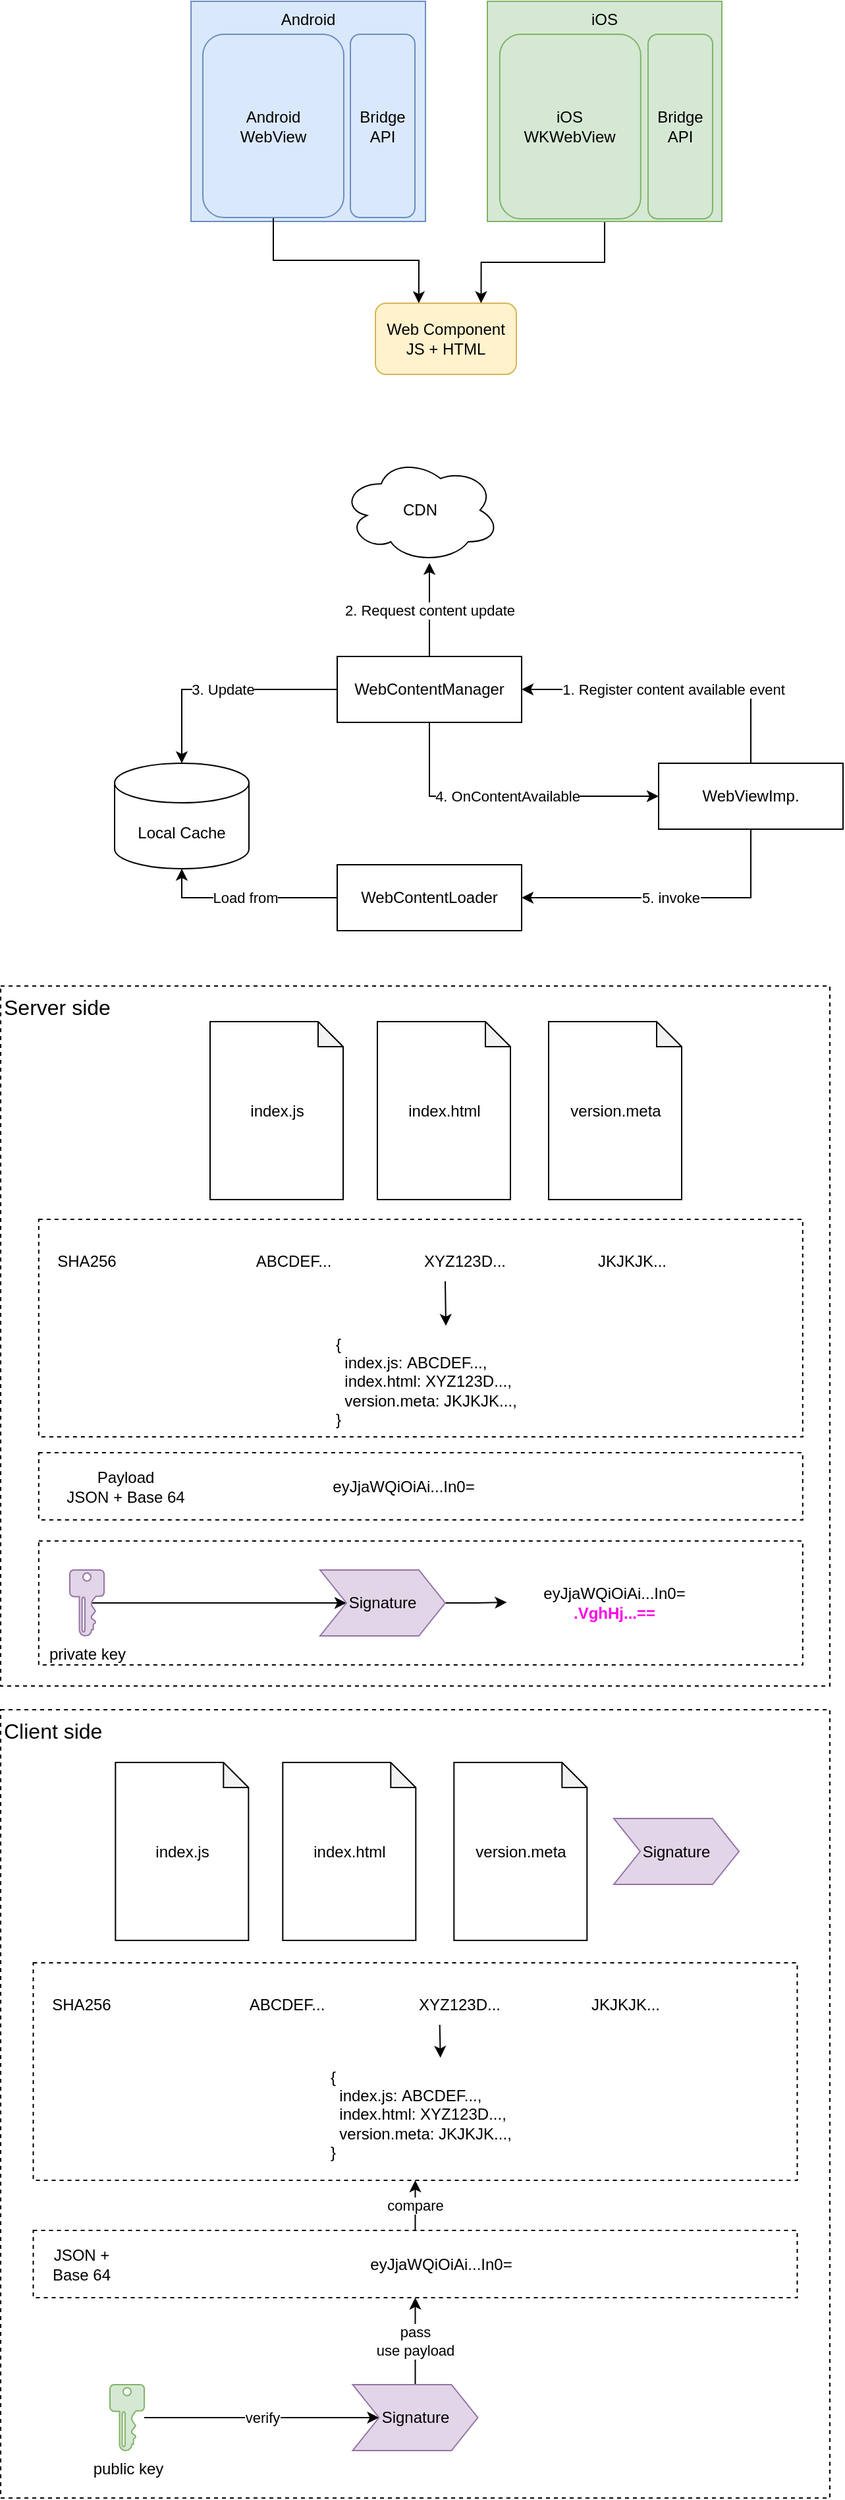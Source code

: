 <mxfile version="24.5.5" type="github">
  <diagram name="第 1 页" id="wfZ_rL4CteSdYkBptZCC">
    <mxGraphModel dx="1468" dy="823" grid="0" gridSize="10" guides="1" tooltips="1" connect="1" arrows="1" fold="1" page="0" pageScale="1" pageWidth="827" pageHeight="1169" math="0" shadow="0">
      <root>
        <mxCell id="0" />
        <mxCell id="1" parent="0" />
        <mxCell id="9EwHLKtkXMk9ry1v1o_7-57" value="" style="rounded=0;whiteSpace=wrap;html=1;dashed=1;" vertex="1" parent="1">
          <mxGeometry x="47.25" y="1844" width="580" height="94" as="geometry" />
        </mxCell>
        <mxCell id="9EwHLKtkXMk9ry1v1o_7-41" value="Server side" style="rounded=0;whiteSpace=wrap;html=1;dashed=1;align=left;verticalAlign=top;fontSize=16;" vertex="1" parent="1">
          <mxGeometry x="22.5" y="805" width="629.5" height="531" as="geometry" />
        </mxCell>
        <mxCell id="9EwHLKtkXMk9ry1v1o_7-39" value="" style="rounded=0;whiteSpace=wrap;html=1;dashed=1;" vertex="1" parent="1">
          <mxGeometry x="51.41" y="1226" width="580" height="94" as="geometry" />
        </mxCell>
        <mxCell id="9EwHLKtkXMk9ry1v1o_7-38" value="" style="rounded=0;whiteSpace=wrap;html=1;dashed=1;" vertex="1" parent="1">
          <mxGeometry x="51.41" y="1159" width="580" height="51" as="geometry" />
        </mxCell>
        <mxCell id="9EwHLKtkXMk9ry1v1o_7-35" value="" style="rounded=0;whiteSpace=wrap;html=1;dashed=1;" vertex="1" parent="1">
          <mxGeometry x="51.41" y="982" width="580" height="165" as="geometry" />
        </mxCell>
        <mxCell id="9EwHLKtkXMk9ry1v1o_7-1" value="Android" style="rounded=0;whiteSpace=wrap;html=1;verticalAlign=top;fillColor=#dae8fc;strokeColor=#6c8ebf;" vertex="1" parent="1">
          <mxGeometry x="167" y="58" width="178" height="167" as="geometry" />
        </mxCell>
        <mxCell id="9EwHLKtkXMk9ry1v1o_7-2" value="Web Component&lt;div&gt;JS + HTML&lt;/div&gt;" style="rounded=1;whiteSpace=wrap;html=1;fillColor=#fff2cc;strokeColor=#d6b656;" vertex="1" parent="1">
          <mxGeometry x="307" y="287" width="107" height="54" as="geometry" />
        </mxCell>
        <mxCell id="9EwHLKtkXMk9ry1v1o_7-8" style="edgeStyle=orthogonalEdgeStyle;rounded=0;orthogonalLoop=1;jettySize=auto;html=1;entryX=0.75;entryY=0;entryDx=0;entryDy=0;" edge="1" parent="1" source="9EwHLKtkXMk9ry1v1o_7-3" target="9EwHLKtkXMk9ry1v1o_7-2">
          <mxGeometry relative="1" as="geometry" />
        </mxCell>
        <mxCell id="9EwHLKtkXMk9ry1v1o_7-3" value="iOS" style="rounded=0;whiteSpace=wrap;html=1;verticalAlign=top;fillColor=#d5e8d4;strokeColor=#82b366;" vertex="1" parent="1">
          <mxGeometry x="392" y="58" width="178" height="167" as="geometry" />
        </mxCell>
        <mxCell id="9EwHLKtkXMk9ry1v1o_7-7" style="edgeStyle=orthogonalEdgeStyle;rounded=0;orthogonalLoop=1;jettySize=auto;html=1;exitX=0.5;exitY=1;exitDx=0;exitDy=0;entryX=0.308;entryY=0;entryDx=0;entryDy=0;entryPerimeter=0;" edge="1" parent="1" source="9EwHLKtkXMk9ry1v1o_7-4" target="9EwHLKtkXMk9ry1v1o_7-2">
          <mxGeometry relative="1" as="geometry" />
        </mxCell>
        <mxCell id="9EwHLKtkXMk9ry1v1o_7-4" value="Android&lt;div&gt;WebView&lt;/div&gt;" style="rounded=1;whiteSpace=wrap;html=1;fillColor=#dae8fc;strokeColor=#6c8ebf;" vertex="1" parent="1">
          <mxGeometry x="176" y="83" width="107" height="139" as="geometry" />
        </mxCell>
        <mxCell id="9EwHLKtkXMk9ry1v1o_7-5" value="iOS&lt;div&gt;WKWebView&lt;br&gt;&lt;/div&gt;" style="rounded=1;whiteSpace=wrap;html=1;fillColor=#d5e8d4;strokeColor=#82b366;" vertex="1" parent="1">
          <mxGeometry x="401.41" y="83" width="107" height="140" as="geometry" />
        </mxCell>
        <mxCell id="9EwHLKtkXMk9ry1v1o_7-9" value="Bridge API" style="rounded=1;whiteSpace=wrap;html=1;fillColor=#dae8fc;strokeColor=#6c8ebf;" vertex="1" parent="1">
          <mxGeometry x="288" y="83" width="49" height="139" as="geometry" />
        </mxCell>
        <mxCell id="9EwHLKtkXMk9ry1v1o_7-10" value="Bridge API" style="rounded=1;whiteSpace=wrap;html=1;fillColor=#d5e8d4;strokeColor=#82b366;" vertex="1" parent="1">
          <mxGeometry x="514" y="83" width="49" height="140" as="geometry" />
        </mxCell>
        <mxCell id="9EwHLKtkXMk9ry1v1o_7-23" value="4. OnContentAvailable" style="edgeStyle=orthogonalEdgeStyle;rounded=0;orthogonalLoop=1;jettySize=auto;html=1;exitX=0.5;exitY=1;exitDx=0;exitDy=0;entryX=0;entryY=0.5;entryDx=0;entryDy=0;" edge="1" parent="1" source="9EwHLKtkXMk9ry1v1o_7-12" target="9EwHLKtkXMk9ry1v1o_7-14">
          <mxGeometry relative="1" as="geometry" />
        </mxCell>
        <mxCell id="9EwHLKtkXMk9ry1v1o_7-12" value="WebContentManager" style="html=1;whiteSpace=wrap;" vertex="1" parent="1">
          <mxGeometry x="278" y="555" width="140" height="50" as="geometry" />
        </mxCell>
        <mxCell id="9EwHLKtkXMk9ry1v1o_7-13" value="WebContentLoader" style="html=1;whiteSpace=wrap;" vertex="1" parent="1">
          <mxGeometry x="278" y="713" width="140" height="50" as="geometry" />
        </mxCell>
        <mxCell id="9EwHLKtkXMk9ry1v1o_7-21" value="1. Register content available event" style="edgeStyle=orthogonalEdgeStyle;rounded=0;orthogonalLoop=1;jettySize=auto;html=1;exitX=0.5;exitY=0;exitDx=0;exitDy=0;entryX=1;entryY=0.5;entryDx=0;entryDy=0;" edge="1" parent="1" source="9EwHLKtkXMk9ry1v1o_7-14" target="9EwHLKtkXMk9ry1v1o_7-12">
          <mxGeometry relative="1" as="geometry" />
        </mxCell>
        <mxCell id="9EwHLKtkXMk9ry1v1o_7-22" value="5. invoke" style="edgeStyle=orthogonalEdgeStyle;rounded=0;orthogonalLoop=1;jettySize=auto;html=1;exitX=0.5;exitY=1;exitDx=0;exitDy=0;entryX=1;entryY=0.5;entryDx=0;entryDy=0;" edge="1" parent="1" source="9EwHLKtkXMk9ry1v1o_7-14" target="9EwHLKtkXMk9ry1v1o_7-13">
          <mxGeometry relative="1" as="geometry" />
        </mxCell>
        <mxCell id="9EwHLKtkXMk9ry1v1o_7-14" value="WebViewImp." style="html=1;whiteSpace=wrap;" vertex="1" parent="1">
          <mxGeometry x="522" y="636" width="140" height="50" as="geometry" />
        </mxCell>
        <mxCell id="9EwHLKtkXMk9ry1v1o_7-15" value="Local Cache" style="shape=cylinder3;whiteSpace=wrap;html=1;boundedLbl=1;backgroundOutline=1;size=15;" vertex="1" parent="1">
          <mxGeometry x="109" y="636" width="102" height="80" as="geometry" />
        </mxCell>
        <mxCell id="9EwHLKtkXMk9ry1v1o_7-16" value="CDN" style="ellipse;shape=cloud;whiteSpace=wrap;html=1;" vertex="1" parent="1">
          <mxGeometry x="281.41" y="404" width="120" height="80" as="geometry" />
        </mxCell>
        <mxCell id="9EwHLKtkXMk9ry1v1o_7-18" value="2. Request content update" style="edgeStyle=orthogonalEdgeStyle;rounded=0;orthogonalLoop=1;jettySize=auto;html=1;entryX=0.555;entryY=1;entryDx=0;entryDy=0;entryPerimeter=0;exitX=0.5;exitY=0;exitDx=0;exitDy=0;" edge="1" parent="1" source="9EwHLKtkXMk9ry1v1o_7-12" target="9EwHLKtkXMk9ry1v1o_7-16">
          <mxGeometry relative="1" as="geometry">
            <Array as="points" />
          </mxGeometry>
        </mxCell>
        <mxCell id="9EwHLKtkXMk9ry1v1o_7-19" value="3. Update" style="edgeStyle=orthogonalEdgeStyle;rounded=0;orthogonalLoop=1;jettySize=auto;html=1;exitX=0;exitY=0.5;exitDx=0;exitDy=0;entryX=0.5;entryY=0;entryDx=0;entryDy=0;entryPerimeter=0;" edge="1" parent="1" source="9EwHLKtkXMk9ry1v1o_7-12" target="9EwHLKtkXMk9ry1v1o_7-15">
          <mxGeometry relative="1" as="geometry" />
        </mxCell>
        <mxCell id="9EwHLKtkXMk9ry1v1o_7-20" value="Load from" style="edgeStyle=orthogonalEdgeStyle;rounded=0;orthogonalLoop=1;jettySize=auto;html=1;exitX=0;exitY=0.5;exitDx=0;exitDy=0;entryX=0.5;entryY=1;entryDx=0;entryDy=0;entryPerimeter=0;" edge="1" parent="1" source="9EwHLKtkXMk9ry1v1o_7-13" target="9EwHLKtkXMk9ry1v1o_7-15">
          <mxGeometry relative="1" as="geometry" />
        </mxCell>
        <mxCell id="9EwHLKtkXMk9ry1v1o_7-24" value="index.js" style="shape=note;whiteSpace=wrap;html=1;backgroundOutline=1;darkOpacity=0.05;size=19;" vertex="1" parent="1">
          <mxGeometry x="181.5" y="832" width="101" height="135" as="geometry" />
        </mxCell>
        <mxCell id="9EwHLKtkXMk9ry1v1o_7-25" value="index.html" style="shape=note;whiteSpace=wrap;html=1;backgroundOutline=1;darkOpacity=0.05;size=19;" vertex="1" parent="1">
          <mxGeometry x="308.5" y="832" width="101" height="135" as="geometry" />
        </mxCell>
        <mxCell id="9EwHLKtkXMk9ry1v1o_7-26" value="version.meta" style="shape=note;whiteSpace=wrap;html=1;backgroundOutline=1;darkOpacity=0.05;size=19;" vertex="1" parent="1">
          <mxGeometry x="438.5" y="832" width="101" height="135" as="geometry" />
        </mxCell>
        <mxCell id="9EwHLKtkXMk9ry1v1o_7-67" style="edgeStyle=orthogonalEdgeStyle;rounded=0;orthogonalLoop=1;jettySize=auto;html=1;exitX=0.64;exitY=0.5;exitDx=0;exitDy=0;exitPerimeter=0;entryX=0;entryY=0.5;entryDx=0;entryDy=0;" edge="1" parent="1" source="9EwHLKtkXMk9ry1v1o_7-27" target="9EwHLKtkXMk9ry1v1o_7-40">
          <mxGeometry relative="1" as="geometry" />
        </mxCell>
        <mxCell id="9EwHLKtkXMk9ry1v1o_7-27" value="private key" style="sketch=0;aspect=fixed;pointerEvents=1;shadow=0;dashed=0;html=1;strokeColor=#9673a6;labelPosition=center;verticalLabelPosition=bottom;verticalAlign=top;align=center;fillColor=#e1d5e7;shape=mxgraph.mscae.enterprise.key_permissions" vertex="1" parent="1">
          <mxGeometry x="75" y="1248" width="26" height="50" as="geometry" />
        </mxCell>
        <mxCell id="9EwHLKtkXMk9ry1v1o_7-28" value="SHA256" style="text;html=1;align=center;verticalAlign=middle;whiteSpace=wrap;rounded=0;" vertex="1" parent="1">
          <mxGeometry x="58" y="999" width="60" height="30" as="geometry" />
        </mxCell>
        <mxCell id="9EwHLKtkXMk9ry1v1o_7-29" value="ABCDEF..." style="text;html=1;align=center;verticalAlign=middle;whiteSpace=wrap;rounded=0;" vertex="1" parent="1">
          <mxGeometry x="214.5" y="999" width="60" height="30" as="geometry" />
        </mxCell>
        <mxCell id="9EwHLKtkXMk9ry1v1o_7-30" value="XYZ123D..." style="text;html=1;align=center;verticalAlign=middle;whiteSpace=wrap;rounded=0;" vertex="1" parent="1">
          <mxGeometry x="345" y="999" width="60" height="30" as="geometry" />
        </mxCell>
        <mxCell id="9EwHLKtkXMk9ry1v1o_7-31" value="JKJKJK..." style="text;html=1;align=center;verticalAlign=middle;whiteSpace=wrap;rounded=0;" vertex="1" parent="1">
          <mxGeometry x="471.5" y="999" width="60" height="30" as="geometry" />
        </mxCell>
        <mxCell id="9EwHLKtkXMk9ry1v1o_7-32" value="{&lt;div&gt;&amp;nbsp; index.js:&amp;nbsp;&lt;span style=&quot;text-align: center;&quot;&gt;ABCDEF...&lt;/span&gt;,&lt;/div&gt;&lt;div&gt;&amp;nbsp;&amp;nbsp;&lt;span style=&quot;text-align: center;&quot;&gt;index.html&lt;/span&gt;:&amp;nbsp;&lt;span style=&quot;text-align: center;&quot;&gt;XYZ123D...&lt;/span&gt;,&lt;/div&gt;&lt;div&gt;&amp;nbsp;&amp;nbsp;&lt;span style=&quot;text-align: center;&quot;&gt;version.meta&lt;/span&gt;:&amp;nbsp;&lt;span style=&quot;text-align: center;&quot;&gt;JKJKJK...&lt;/span&gt;,&lt;br&gt;&lt;div&gt;}&lt;/div&gt;&lt;/div&gt;" style="text;html=1;align=left;verticalAlign=middle;whiteSpace=wrap;rounded=0;" vertex="1" parent="1">
          <mxGeometry x="275.25" y="1062.75" width="170.5" height="85.25" as="geometry" />
        </mxCell>
        <mxCell id="9EwHLKtkXMk9ry1v1o_7-34" value="Payload&lt;div&gt;JSON + Base 64&lt;/div&gt;" style="text;html=1;align=center;verticalAlign=middle;whiteSpace=wrap;rounded=0;" vertex="1" parent="1">
          <mxGeometry x="58" y="1170" width="119" height="30" as="geometry" />
        </mxCell>
        <mxCell id="9EwHLKtkXMk9ry1v1o_7-36" value="" style="endArrow=classic;html=1;rounded=0;exitX=0.25;exitY=1;exitDx=0;exitDy=0;entryX=0.5;entryY=0;entryDx=0;entryDy=0;" edge="1" parent="1" source="9EwHLKtkXMk9ry1v1o_7-30" target="9EwHLKtkXMk9ry1v1o_7-32">
          <mxGeometry width="50" height="50" relative="1" as="geometry">
            <mxPoint x="485" y="1102" as="sourcePoint" />
            <mxPoint x="535" y="1052" as="targetPoint" />
          </mxGeometry>
        </mxCell>
        <mxCell id="9EwHLKtkXMk9ry1v1o_7-37" value="eyJjaWQiOiAi...In0=" style="text;html=1;align=center;verticalAlign=middle;whiteSpace=wrap;rounded=0;" vertex="1" parent="1">
          <mxGeometry x="247" y="1170" width="163.25" height="30" as="geometry" />
        </mxCell>
        <mxCell id="9EwHLKtkXMk9ry1v1o_7-69" style="edgeStyle=orthogonalEdgeStyle;rounded=0;orthogonalLoop=1;jettySize=auto;html=1;exitX=1;exitY=0.5;exitDx=0;exitDy=0;" edge="1" parent="1" source="9EwHLKtkXMk9ry1v1o_7-40" target="9EwHLKtkXMk9ry1v1o_7-68">
          <mxGeometry relative="1" as="geometry" />
        </mxCell>
        <mxCell id="9EwHLKtkXMk9ry1v1o_7-40" value="Signature" style="shape=step;perimeter=stepPerimeter;whiteSpace=wrap;html=1;fixedSize=1;fillColor=#e1d5e7;strokeColor=#9673a6;" vertex="1" parent="1">
          <mxGeometry x="265" y="1248" width="95" height="50" as="geometry" />
        </mxCell>
        <mxCell id="9EwHLKtkXMk9ry1v1o_7-42" value="Client side" style="rounded=0;whiteSpace=wrap;html=1;dashed=1;align=left;verticalAlign=top;fontSize=16;" vertex="1" parent="1">
          <mxGeometry x="22.5" y="1354" width="629.5" height="598" as="geometry" />
        </mxCell>
        <mxCell id="9EwHLKtkXMk9ry1v1o_7-43" value="version.meta" style="shape=note;whiteSpace=wrap;html=1;backgroundOutline=1;darkOpacity=0.05;size=19;" vertex="1" parent="1">
          <mxGeometry x="366.66" y="1394" width="101" height="135" as="geometry" />
        </mxCell>
        <mxCell id="9EwHLKtkXMk9ry1v1o_7-44" value="index.html" style="shape=note;whiteSpace=wrap;html=1;backgroundOutline=1;darkOpacity=0.05;size=19;" vertex="1" parent="1">
          <mxGeometry x="236.66" y="1394" width="101" height="135" as="geometry" />
        </mxCell>
        <mxCell id="9EwHLKtkXMk9ry1v1o_7-45" value="index.js" style="shape=note;whiteSpace=wrap;html=1;backgroundOutline=1;darkOpacity=0.05;size=19;" vertex="1" parent="1">
          <mxGeometry x="109.66" y="1394" width="101" height="135" as="geometry" />
        </mxCell>
        <mxCell id="9EwHLKtkXMk9ry1v1o_7-46" value="" style="rounded=0;whiteSpace=wrap;html=1;dashed=1;" vertex="1" parent="1">
          <mxGeometry x="47.25" y="1546" width="580" height="165" as="geometry" />
        </mxCell>
        <mxCell id="9EwHLKtkXMk9ry1v1o_7-47" value="SHA256" style="text;html=1;align=center;verticalAlign=middle;whiteSpace=wrap;rounded=0;" vertex="1" parent="1">
          <mxGeometry x="53.84" y="1563" width="60" height="30" as="geometry" />
        </mxCell>
        <mxCell id="9EwHLKtkXMk9ry1v1o_7-48" value="ABCDEF..." style="text;html=1;align=center;verticalAlign=middle;whiteSpace=wrap;rounded=0;" vertex="1" parent="1">
          <mxGeometry x="210.34" y="1563" width="60" height="30" as="geometry" />
        </mxCell>
        <mxCell id="9EwHLKtkXMk9ry1v1o_7-49" value="XYZ123D..." style="text;html=1;align=center;verticalAlign=middle;whiteSpace=wrap;rounded=0;" vertex="1" parent="1">
          <mxGeometry x="340.84" y="1563" width="60" height="30" as="geometry" />
        </mxCell>
        <mxCell id="9EwHLKtkXMk9ry1v1o_7-50" value="JKJKJK..." style="text;html=1;align=center;verticalAlign=middle;whiteSpace=wrap;rounded=0;" vertex="1" parent="1">
          <mxGeometry x="467.34" y="1563" width="60" height="30" as="geometry" />
        </mxCell>
        <mxCell id="9EwHLKtkXMk9ry1v1o_7-51" value="{&lt;div&gt;&amp;nbsp; index.js:&amp;nbsp;&lt;span style=&quot;text-align: center;&quot;&gt;ABCDEF...&lt;/span&gt;,&lt;/div&gt;&lt;div&gt;&amp;nbsp;&amp;nbsp;&lt;span style=&quot;text-align: center;&quot;&gt;index.html&lt;/span&gt;:&amp;nbsp;&lt;span style=&quot;text-align: center;&quot;&gt;XYZ123D...&lt;/span&gt;,&lt;/div&gt;&lt;div&gt;&amp;nbsp;&amp;nbsp;&lt;span style=&quot;text-align: center;&quot;&gt;version.meta&lt;/span&gt;:&amp;nbsp;&lt;span style=&quot;text-align: center;&quot;&gt;JKJKJK...&lt;/span&gt;,&lt;br&gt;&lt;div&gt;}&lt;/div&gt;&lt;/div&gt;" style="text;html=1;align=left;verticalAlign=middle;whiteSpace=wrap;rounded=0;" vertex="1" parent="1">
          <mxGeometry x="271.09" y="1618" width="170.5" height="85.25" as="geometry" />
        </mxCell>
        <mxCell id="9EwHLKtkXMk9ry1v1o_7-52" value="" style="endArrow=classic;html=1;rounded=0;exitX=0.25;exitY=1;exitDx=0;exitDy=0;entryX=0.5;entryY=0;entryDx=0;entryDy=0;" edge="1" source="9EwHLKtkXMk9ry1v1o_7-49" target="9EwHLKtkXMk9ry1v1o_7-51" parent="1">
          <mxGeometry width="50" height="50" relative="1" as="geometry">
            <mxPoint x="480.84" y="1666" as="sourcePoint" />
            <mxPoint x="530.84" y="1616" as="targetPoint" />
          </mxGeometry>
        </mxCell>
        <mxCell id="9EwHLKtkXMk9ry1v1o_7-71" value="compare" style="edgeStyle=orthogonalEdgeStyle;rounded=0;orthogonalLoop=1;jettySize=auto;html=1;exitX=0.5;exitY=0;exitDx=0;exitDy=0;entryX=0.5;entryY=1;entryDx=0;entryDy=0;" edge="1" parent="1" source="9EwHLKtkXMk9ry1v1o_7-53" target="9EwHLKtkXMk9ry1v1o_7-46">
          <mxGeometry relative="1" as="geometry" />
        </mxCell>
        <mxCell id="9EwHLKtkXMk9ry1v1o_7-53" value="" style="rounded=0;whiteSpace=wrap;html=1;dashed=1;" vertex="1" parent="1">
          <mxGeometry x="47.25" y="1749" width="580" height="51" as="geometry" />
        </mxCell>
        <mxCell id="9EwHLKtkXMk9ry1v1o_7-54" value="JSON + Base 64" style="text;html=1;align=center;verticalAlign=middle;whiteSpace=wrap;rounded=0;" vertex="1" parent="1">
          <mxGeometry x="53.84" y="1760" width="60" height="30" as="geometry" />
        </mxCell>
        <mxCell id="9EwHLKtkXMk9ry1v1o_7-55" value="eyJjaWQiOiAi...In0=" style="text;html=1;align=center;verticalAlign=middle;whiteSpace=wrap;rounded=0;" vertex="1" parent="1">
          <mxGeometry x="306.59" y="1760" width="99.5" height="30" as="geometry" />
        </mxCell>
        <mxCell id="9EwHLKtkXMk9ry1v1o_7-56" value="Signature" style="shape=step;perimeter=stepPerimeter;whiteSpace=wrap;html=1;fixedSize=1;fillColor=#e1d5e7;strokeColor=#9673a6;" vertex="1" parent="1">
          <mxGeometry x="488.0" y="1436.5" width="95" height="50" as="geometry" />
        </mxCell>
        <mxCell id="9EwHLKtkXMk9ry1v1o_7-65" value="verify" style="edgeStyle=orthogonalEdgeStyle;rounded=0;orthogonalLoop=1;jettySize=auto;html=1;entryX=0;entryY=0.5;entryDx=0;entryDy=0;" edge="1" parent="1" source="9EwHLKtkXMk9ry1v1o_7-58" target="9EwHLKtkXMk9ry1v1o_7-59">
          <mxGeometry relative="1" as="geometry" />
        </mxCell>
        <mxCell id="9EwHLKtkXMk9ry1v1o_7-58" value="public key" style="sketch=0;aspect=fixed;pointerEvents=1;shadow=0;dashed=0;html=1;strokeColor=#82b366;labelPosition=center;verticalLabelPosition=bottom;verticalAlign=top;align=center;fillColor=#d5e8d4;shape=mxgraph.mscae.enterprise.key_permissions" vertex="1" parent="1">
          <mxGeometry x="105.5" y="1866" width="26" height="50" as="geometry" />
        </mxCell>
        <mxCell id="9EwHLKtkXMk9ry1v1o_7-70" value="pass&lt;div&gt;use payload&lt;/div&gt;" style="edgeStyle=orthogonalEdgeStyle;rounded=0;orthogonalLoop=1;jettySize=auto;html=1;exitX=0.5;exitY=0;exitDx=0;exitDy=0;entryX=0.5;entryY=1;entryDx=0;entryDy=0;" edge="1" parent="1" source="9EwHLKtkXMk9ry1v1o_7-59" target="9EwHLKtkXMk9ry1v1o_7-53">
          <mxGeometry relative="1" as="geometry" />
        </mxCell>
        <mxCell id="9EwHLKtkXMk9ry1v1o_7-59" value="Signature" style="shape=step;perimeter=stepPerimeter;whiteSpace=wrap;html=1;fixedSize=1;fillColor=#e1d5e7;strokeColor=#9673a6;" vertex="1" parent="1">
          <mxGeometry x="289.75" y="1866" width="95" height="50" as="geometry" />
        </mxCell>
        <mxCell id="9EwHLKtkXMk9ry1v1o_7-68" value="eyJjaWQiOiAi...In0=&lt;div&gt;&lt;b&gt;&lt;font color=&quot;#ff00e6&quot;&gt;.VghHj...==&lt;/font&gt;&lt;/b&gt;&lt;/div&gt;" style="text;html=1;align=center;verticalAlign=middle;whiteSpace=wrap;rounded=0;" vertex="1" parent="1">
          <mxGeometry x="406.75" y="1242" width="163.25" height="61" as="geometry" />
        </mxCell>
      </root>
    </mxGraphModel>
  </diagram>
</mxfile>

